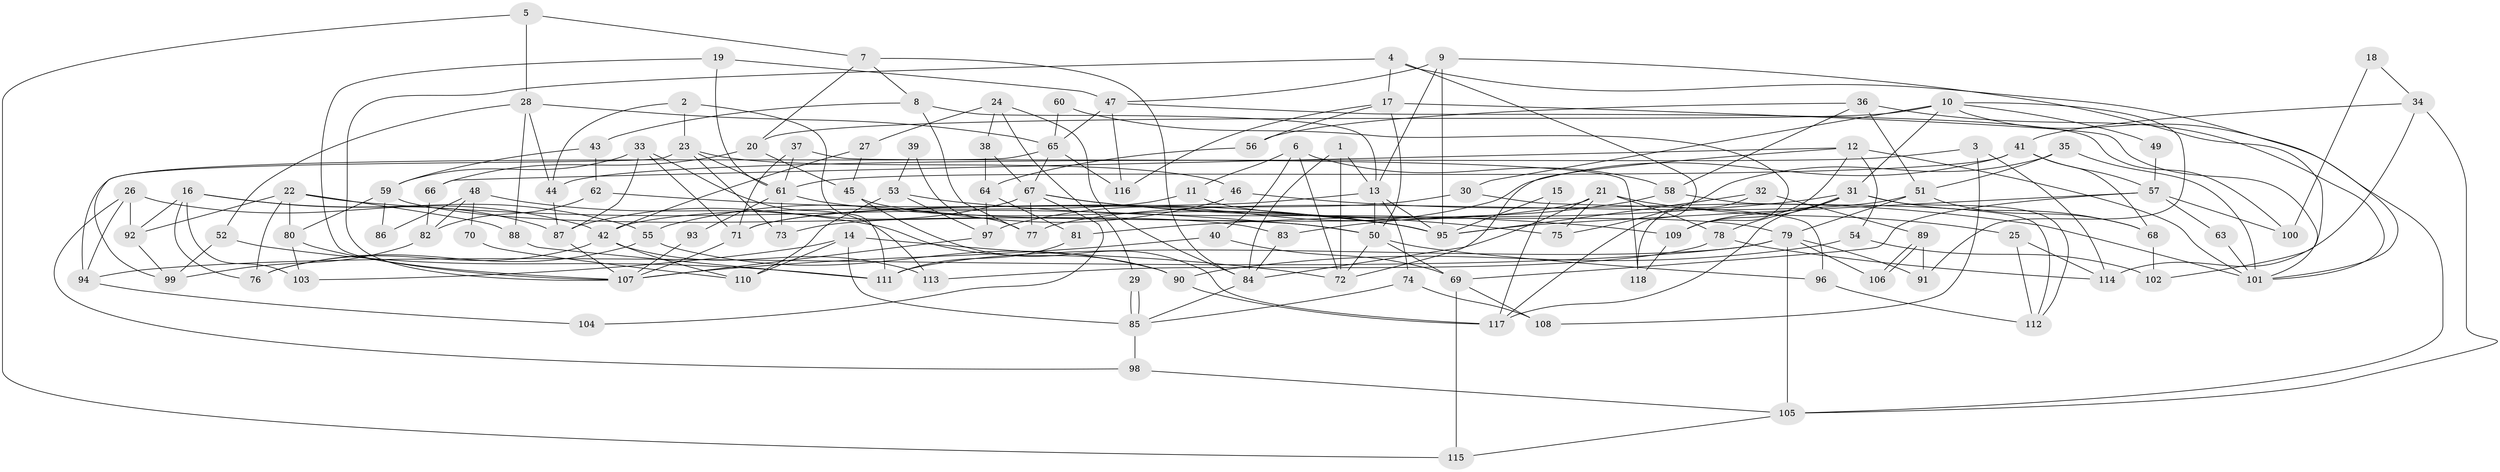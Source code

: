 // coarse degree distribution, {5: 0.15, 3: 0.3, 4: 0.1375, 9: 0.0625, 6: 0.1375, 7: 0.1125, 10: 0.025, 2: 0.075}
// Generated by graph-tools (version 1.1) at 2025/24/03/03/25 07:24:04]
// undirected, 118 vertices, 236 edges
graph export_dot {
graph [start="1"]
  node [color=gray90,style=filled];
  1;
  2;
  3;
  4;
  5;
  6;
  7;
  8;
  9;
  10;
  11;
  12;
  13;
  14;
  15;
  16;
  17;
  18;
  19;
  20;
  21;
  22;
  23;
  24;
  25;
  26;
  27;
  28;
  29;
  30;
  31;
  32;
  33;
  34;
  35;
  36;
  37;
  38;
  39;
  40;
  41;
  42;
  43;
  44;
  45;
  46;
  47;
  48;
  49;
  50;
  51;
  52;
  53;
  54;
  55;
  56;
  57;
  58;
  59;
  60;
  61;
  62;
  63;
  64;
  65;
  66;
  67;
  68;
  69;
  70;
  71;
  72;
  73;
  74;
  75;
  76;
  77;
  78;
  79;
  80;
  81;
  82;
  83;
  84;
  85;
  86;
  87;
  88;
  89;
  90;
  91;
  92;
  93;
  94;
  95;
  96;
  97;
  98;
  99;
  100;
  101;
  102;
  103;
  104;
  105;
  106;
  107;
  108;
  109;
  110;
  111;
  112;
  113;
  114;
  115;
  116;
  117;
  118;
  1 -- 13;
  1 -- 84;
  1 -- 72;
  2 -- 44;
  2 -- 111;
  2 -- 23;
  3 -- 108;
  3 -- 44;
  3 -- 114;
  4 -- 107;
  4 -- 117;
  4 -- 17;
  4 -- 101;
  5 -- 7;
  5 -- 115;
  5 -- 28;
  6 -- 72;
  6 -- 58;
  6 -- 11;
  6 -- 40;
  7 -- 84;
  7 -- 8;
  7 -- 20;
  8 -- 13;
  8 -- 77;
  8 -- 43;
  9 -- 102;
  9 -- 95;
  9 -- 13;
  9 -- 47;
  10 -- 105;
  10 -- 30;
  10 -- 20;
  10 -- 31;
  10 -- 49;
  10 -- 91;
  11 -- 79;
  11 -- 42;
  12 -- 101;
  12 -- 72;
  12 -- 54;
  12 -- 66;
  12 -- 109;
  13 -- 50;
  13 -- 71;
  13 -- 74;
  13 -- 95;
  14 -- 103;
  14 -- 72;
  14 -- 85;
  14 -- 110;
  15 -- 95;
  15 -- 117;
  16 -- 87;
  16 -- 92;
  16 -- 55;
  16 -- 76;
  16 -- 103;
  17 -- 101;
  17 -- 50;
  17 -- 56;
  17 -- 116;
  18 -- 34;
  18 -- 100;
  19 -- 47;
  19 -- 61;
  19 -- 107;
  20 -- 45;
  20 -- 66;
  21 -- 78;
  21 -- 84;
  21 -- 25;
  21 -- 73;
  21 -- 75;
  22 -- 50;
  22 -- 76;
  22 -- 80;
  22 -- 88;
  22 -- 92;
  23 -- 61;
  23 -- 46;
  23 -- 73;
  23 -- 99;
  24 -- 38;
  24 -- 27;
  24 -- 29;
  24 -- 84;
  25 -- 114;
  25 -- 112;
  26 -- 42;
  26 -- 92;
  26 -- 94;
  26 -- 98;
  27 -- 42;
  27 -- 45;
  28 -- 52;
  28 -- 44;
  28 -- 65;
  28 -- 88;
  29 -- 85;
  29 -- 85;
  30 -- 96;
  30 -- 71;
  31 -- 109;
  31 -- 68;
  31 -- 78;
  31 -- 81;
  31 -- 112;
  31 -- 117;
  32 -- 95;
  32 -- 89;
  32 -- 118;
  33 -- 71;
  33 -- 87;
  33 -- 59;
  33 -- 113;
  34 -- 41;
  34 -- 105;
  34 -- 114;
  35 -- 101;
  35 -- 75;
  35 -- 51;
  36 -- 51;
  36 -- 101;
  36 -- 56;
  36 -- 58;
  37 -- 118;
  37 -- 71;
  37 -- 61;
  38 -- 64;
  38 -- 67;
  39 -- 77;
  39 -- 53;
  40 -- 107;
  40 -- 69;
  41 -- 97;
  41 -- 61;
  41 -- 57;
  41 -- 68;
  42 -- 113;
  42 -- 76;
  42 -- 110;
  43 -- 59;
  43 -- 62;
  44 -- 87;
  45 -- 50;
  45 -- 117;
  46 -- 55;
  46 -- 101;
  47 -- 116;
  47 -- 65;
  47 -- 100;
  48 -- 82;
  48 -- 90;
  48 -- 70;
  48 -- 86;
  49 -- 57;
  50 -- 69;
  50 -- 72;
  50 -- 96;
  51 -- 68;
  51 -- 77;
  51 -- 79;
  52 -- 111;
  52 -- 99;
  53 -- 110;
  53 -- 97;
  53 -- 109;
  54 -- 90;
  54 -- 102;
  55 -- 76;
  55 -- 90;
  56 -- 64;
  57 -- 95;
  57 -- 63;
  57 -- 69;
  57 -- 100;
  58 -- 112;
  58 -- 83;
  59 -- 83;
  59 -- 80;
  59 -- 86;
  60 -- 65;
  60 -- 109;
  61 -- 73;
  61 -- 93;
  61 -- 95;
  62 -- 95;
  62 -- 82;
  63 -- 101;
  64 -- 81;
  64 -- 97;
  65 -- 67;
  65 -- 94;
  65 -- 116;
  66 -- 82;
  67 -- 95;
  67 -- 75;
  67 -- 77;
  67 -- 87;
  67 -- 104;
  68 -- 102;
  69 -- 108;
  69 -- 115;
  70 -- 110;
  71 -- 107;
  74 -- 85;
  74 -- 108;
  78 -- 114;
  78 -- 113;
  79 -- 94;
  79 -- 91;
  79 -- 105;
  79 -- 106;
  79 -- 111;
  80 -- 103;
  80 -- 107;
  81 -- 111;
  82 -- 99;
  83 -- 84;
  84 -- 85;
  85 -- 98;
  87 -- 107;
  88 -- 111;
  89 -- 106;
  89 -- 106;
  89 -- 91;
  90 -- 117;
  92 -- 99;
  93 -- 107;
  94 -- 104;
  96 -- 112;
  97 -- 107;
  98 -- 105;
  105 -- 115;
  109 -- 118;
}

